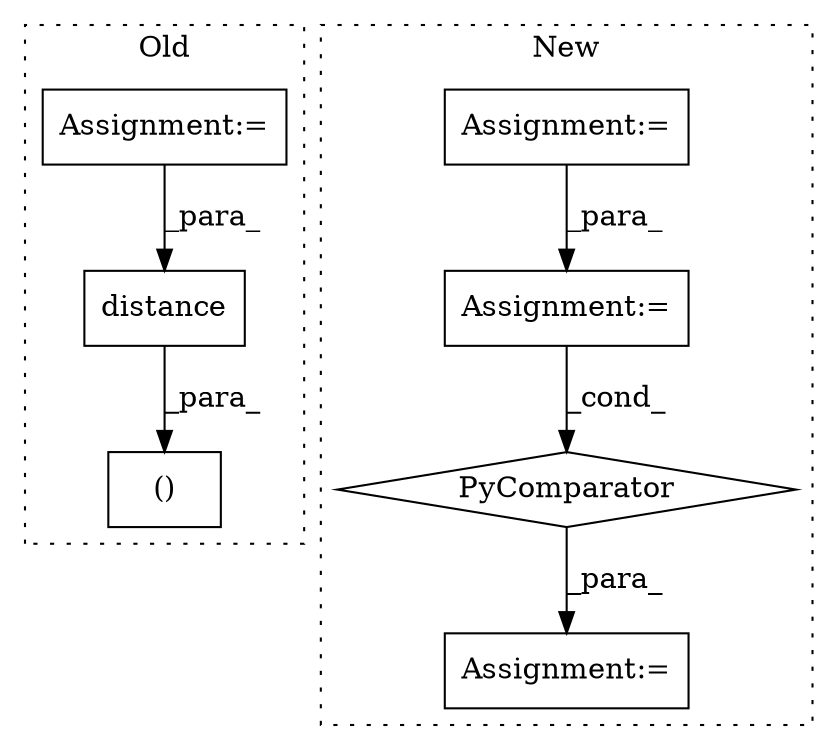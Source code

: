 digraph G {
subgraph cluster0 {
1 [label="distance" a="32" s="2803,2819" l="9,1" shape="box"];
4 [label="()" a="106" s="2777" l="43" shape="box"];
6 [label="Assignment:=" a="7" s="2646" l="1" shape="box"];
label = "Old";
style="dotted";
}
subgraph cluster1 {
2 [label="PyComparator" a="113" s="2943" l="28" shape="diamond"];
3 [label="Assignment:=" a="7" s="2943" l="28" shape="box"];
5 [label="Assignment:=" a="7" s="2750" l="1" shape="box"];
7 [label="Assignment:=" a="7" s="2801" l="15" shape="box"];
label = "New";
style="dotted";
}
1 -> 4 [label="_para_"];
2 -> 7 [label="_para_"];
3 -> 2 [label="_cond_"];
5 -> 3 [label="_para_"];
6 -> 1 [label="_para_"];
}